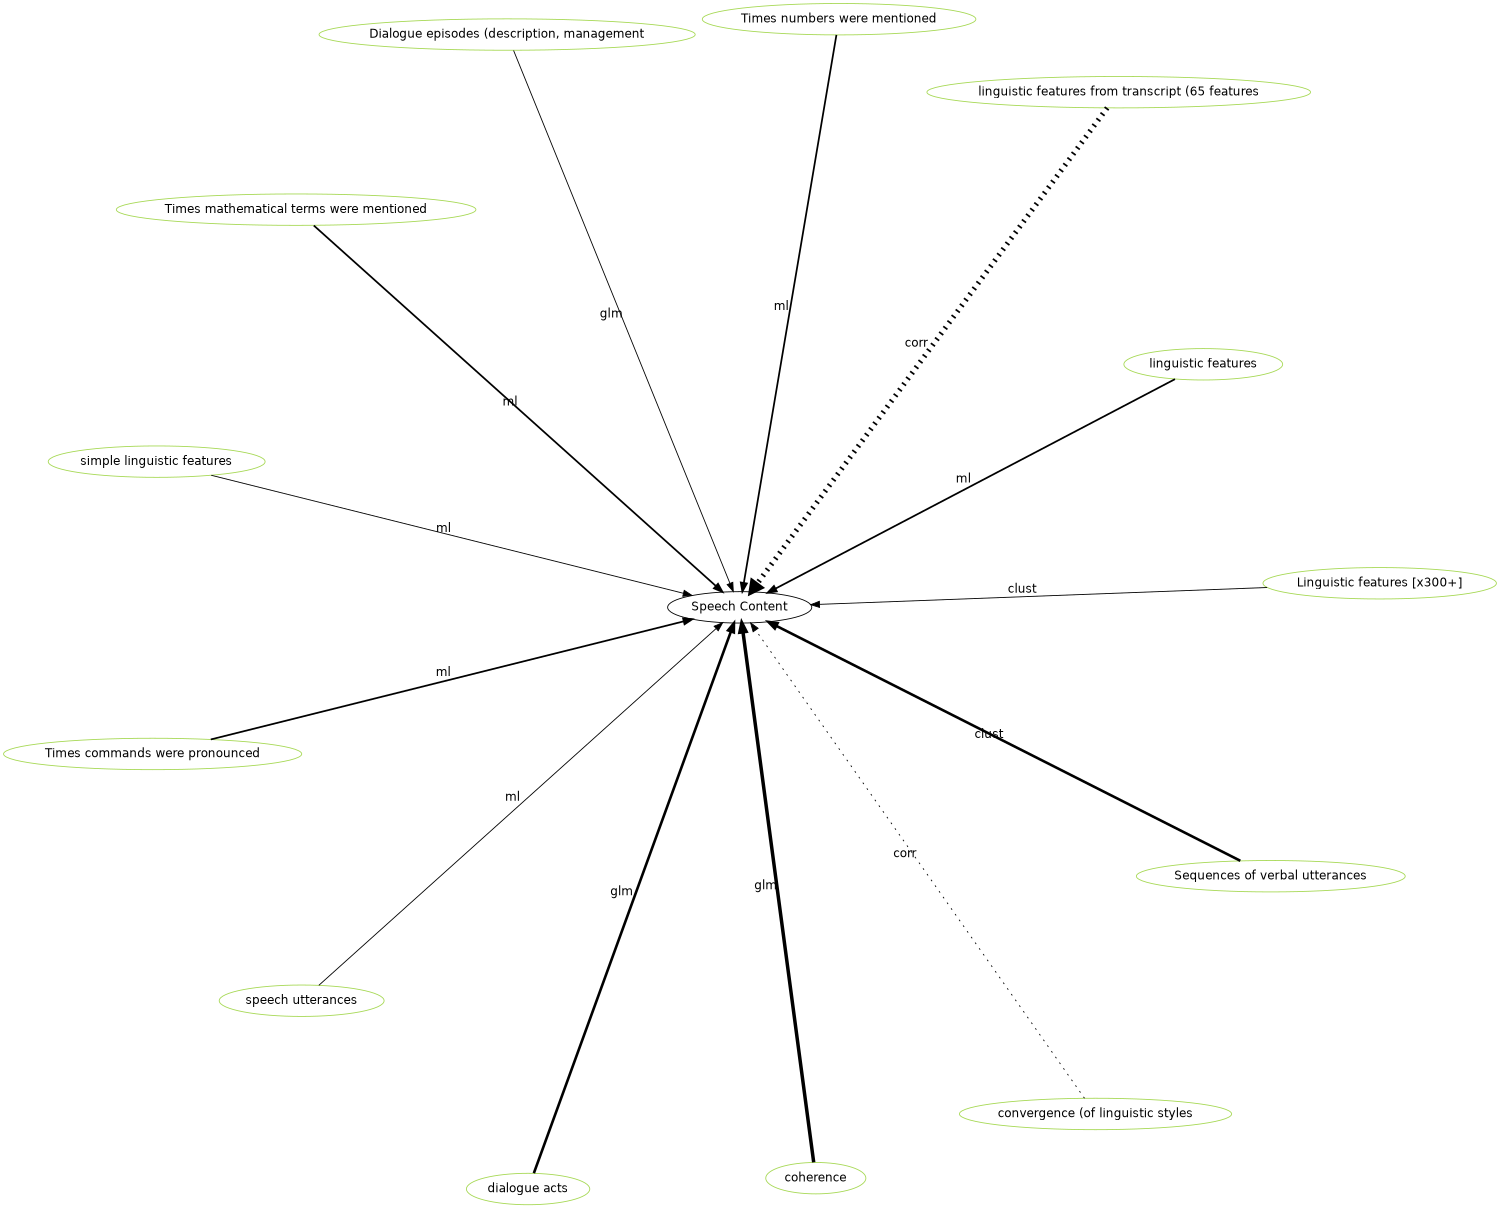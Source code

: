 digraph world {
        size="10,10";
        layout=neato
        graph [fontname = "helvetica"];
        node [fontname = "helvetica", colorscheme=set28];
        edge [fontname = "helvetica", colorscheme=set28];

	"Speech Content" [href="index.svg"];
	"linguistic features" [href="https://scholar.google.com/scholar?hl=en&q=Predicting%20Group%20Performance%20in%20Task-Based%20Interaction" target="_blank" , color="5"];
	"linguistic features" [href="https://scholar.google.com/scholar?hl=en&q=Predicting%20Group%20Performance%20in%20Task-Based%20Interaction" target="_blank" , color="5"];
	"dialogue acts" [href="https://scholar.google.com/scholar?hl=en&q=The%20Additive%20Value%20of%20Multimodal%20Features%20for%20Predicting%20Engagement,%20Frustration,%20and%20Learning%20during%20Tutoring" target="_blank" , color="5"];
	"dialogue acts" [href="https://scholar.google.com/scholar?hl=en&q=The%20Additive%20Value%20of%20Multimodal%20Features%20for%20Predicting%20Engagement,%20Frustration,%20and%20Learning%20during%20Tutoring" target="_blank" , color="5"];
	"dialogue acts" [href="https://scholar.google.com/scholar?hl=en&q=The%20Additive%20Value%20of%20Multimodal%20Features%20for%20Predicting%20Engagement,%20Frustration,%20and%20Learning%20during%20Tutoring" target="_blank" , color="5"];
	"Dialogue episodes (description, management" [href="https://scholar.google.com/scholar?hl=en&q=Dual%20Gaze%20as%20a%20Proxy%20for%20Collaboration%20in%20Informal%20Learning" target="_blank" , color="5"];
	"Times numbers were mentioned" [href="https://scholar.google.com/scholar?hl=en&q=Expertise%20estimation%20based%20on%20simple%20multimodal%20features" target="_blank" , color="5"];
	"Times mathematical terms were mentioned" [href="https://scholar.google.com/scholar?hl=en&q=Expertise%20estimation%20based%20on%20simple%20multimodal%20features" target="_blank" , color="5"];
	"Times commands were pronounced" [href="https://scholar.google.com/scholar?hl=en&q=Expertise%20estimation%20based%20on%20simple%20multimodal%20features" target="_blank" , color="5"];
	"Times numbers were mentioned" [href="https://scholar.google.com/scholar?hl=en&q=Expertise%20estimation%20based%20on%20simple%20multimodal%20features" target="_blank" , color="5"];
	"Times mathematical terms were mentioned" [href="https://scholar.google.com/scholar?hl=en&q=Expertise%20estimation%20based%20on%20simple%20multimodal%20features" target="_blank" , color="5"];
	"Times commands were pronounced" [href="https://scholar.google.com/scholar?hl=en&q=Expertise%20estimation%20based%20on%20simple%20multimodal%20features" target="_blank" , color="5"];
	"Sequences of verbal utterances" [href="https://scholar.google.com/scholar?hl=en&q=Capturing%20and%20analyzing%20verbal%20and%20physical%20collaborative%20learning%20interactions%20at%20an%20enriched%20interactive%20tabletop" target="_blank" , color="5"];
	"speech utterances" [href="https://scholar.google.com/scholar?hl=en&q=Using%20Interlocutor-Modulated%20Attention%20BLSTM%20to%20Predict%20Personality%20Traits%20in%20Small%20Group%20Interaction" target="_blank" , color="5"];
	"convergence (of linguistic styles" [href="https://scholar.google.com/scholar?hl=en&q=Does%20Seeing%20One%20Another’s%20Gaze%20Affect%20Group%20Dialogue?" target="_blank" , color="5"];
	"coherence" [href="https://scholar.google.com/scholar?hl=en&q=Does%20Seeing%20One%20Another’s%20Gaze%20Affect%20Group%20Dialogue?" target="_blank" , color="5"];
	"coherence" [href="https://scholar.google.com/scholar?hl=en&q=Does%20Seeing%20One%20Another’s%20Gaze%20Affect%20Group%20Dialogue?" target="_blank" , color="5"];
	"simple linguistic features" [href="https://scholar.google.com/scholar?hl=en&q=Does%20Seeing%20One%20Another’s%20Gaze%20Affect%20Group%20Dialogue?" target="_blank" , color="5"];
	"Linguistic features [x300+]" [href="https://scholar.google.com/scholar?hl=en&q=Task-independent%20Multimodal%20Prediction%20of%20Group%20Performance%20Based%20on%20Product%20Dimensions" target="_blank" , color="5"];
	"linguistic features from transcript (65 features" [href="https://scholar.google.com/scholar?hl=en&q=Multimodal%20Analysis%20of%20Vocal%20Collaborative%20Search:A%20Public%20Corpus%20and%20Results" target="_blank" , color="5"];
	"linguistic features from transcript (65 features" [href="https://scholar.google.com/scholar?hl=en&q=Multimodal%20Analysis%20of%20Vocal%20Collaborative%20Search:A%20Public%20Corpus%20and%20Results" target="_blank" , color="5"];
	"linguistic features from transcript (65 features" [href="https://scholar.google.com/scholar?hl=en&q=Multimodal%20Analysis%20of%20Vocal%20Collaborative%20Search:A%20Public%20Corpus%20and%20Results" target="_blank" , color="5"];
	"linguistic features from transcript (65 features" [href="https://scholar.google.com/scholar?hl=en&q=Multimodal%20Analysis%20of%20Vocal%20Collaborative%20Search:A%20Public%20Corpus%20and%20Results" target="_blank" , color="5"];
	"linguistic features from transcript (65 features" [href="https://scholar.google.com/scholar?hl=en&q=Multimodal%20Analysis%20of%20Vocal%20Collaborative%20Search:A%20Public%20Corpus%20and%20Results" target="_blank" , color="5"];
	"linguistic features from transcript (65 features" [href="https://scholar.google.com/scholar?hl=en&q=Multimodal%20Analysis%20of%20Vocal%20Collaborative%20Search:A%20Public%20Corpus%20and%20Results" target="_blank" , color="5"];
	"Sequences of verbal utterances" [href="https://scholar.google.com/scholar?hl=en&q=Capturing%20and%20analyzing%20verbal%20and%20physical%20collaborative%20learning%20interactions%20at%20an%20enriched%20interactive%20tabletop" target="_blank" , color="5"];
	"Sequences of verbal utterances" [href="https://scholar.google.com/scholar?hl=en&q=Capturing%20and%20analyzing%20verbal%20and%20physical%20collaborative%20learning%20interactions%20at%20an%20enriched%20interactive%20tabletop" target="_blank" , color="5"];
	"coherence" [href="https://scholar.google.com/scholar?hl=en&q=Does%20Seeing%20One%20Another’s%20Gaze%20Affect%20Group%20Dialogue?" target="_blank" , color="5"];
	"coherence" [href="https://scholar.google.com/scholar?hl=en&q=Does%20Seeing%20One%20Another’s%20Gaze%20Affect%20Group%20Dialogue?" target="_blank" , color="5"];
	"linguistic features" -> "Speech Content" [label="ml", labeltooltip=2, style="solid", penwidth=2];
	"dialogue acts" -> "Speech Content" [label="glm", labeltooltip=3, style="solid", penwidth=3];
	"Dialogue episodes (description, management" -> "Speech Content" [label="glm", labeltooltip=1, style="solid", penwidth=1];
	"Times numbers were mentioned" -> "Speech Content" [label="ml", labeltooltip=2, style="solid", penwidth=2];
	"Times mathematical terms were mentioned" -> "Speech Content" [label="ml", labeltooltip=2, style="solid", penwidth=2];
	"Times commands were pronounced" -> "Speech Content" [label="ml", labeltooltip=2, style="solid", penwidth=2];
	"Sequences of verbal utterances" -> "Speech Content" [label="clust", labeltooltip=3, style="solid", penwidth=3];
	"speech utterances" -> "Speech Content" [label="ml", labeltooltip=1, style="solid", penwidth=1];
	"convergence (of linguistic styles" -> "Speech Content" [label="corr", labeltooltip=1, style="dotted", penwidth=1];
	"coherence" -> "Speech Content" [label="glm", labeltooltip=4, style="solid", penwidth=4];
	"simple linguistic features" -> "Speech Content" [label="ml", labeltooltip=1, style="solid", penwidth=1];
	"Linguistic features [x300+]" -> "Speech Content" [label="clust", labeltooltip=1, style="solid", penwidth=1];
	"linguistic features from transcript (65 features" -> "Speech Content" [label="corr", labeltooltip=6, style="dotted", penwidth=6];

 overlap=false 
 splines = true; 


}